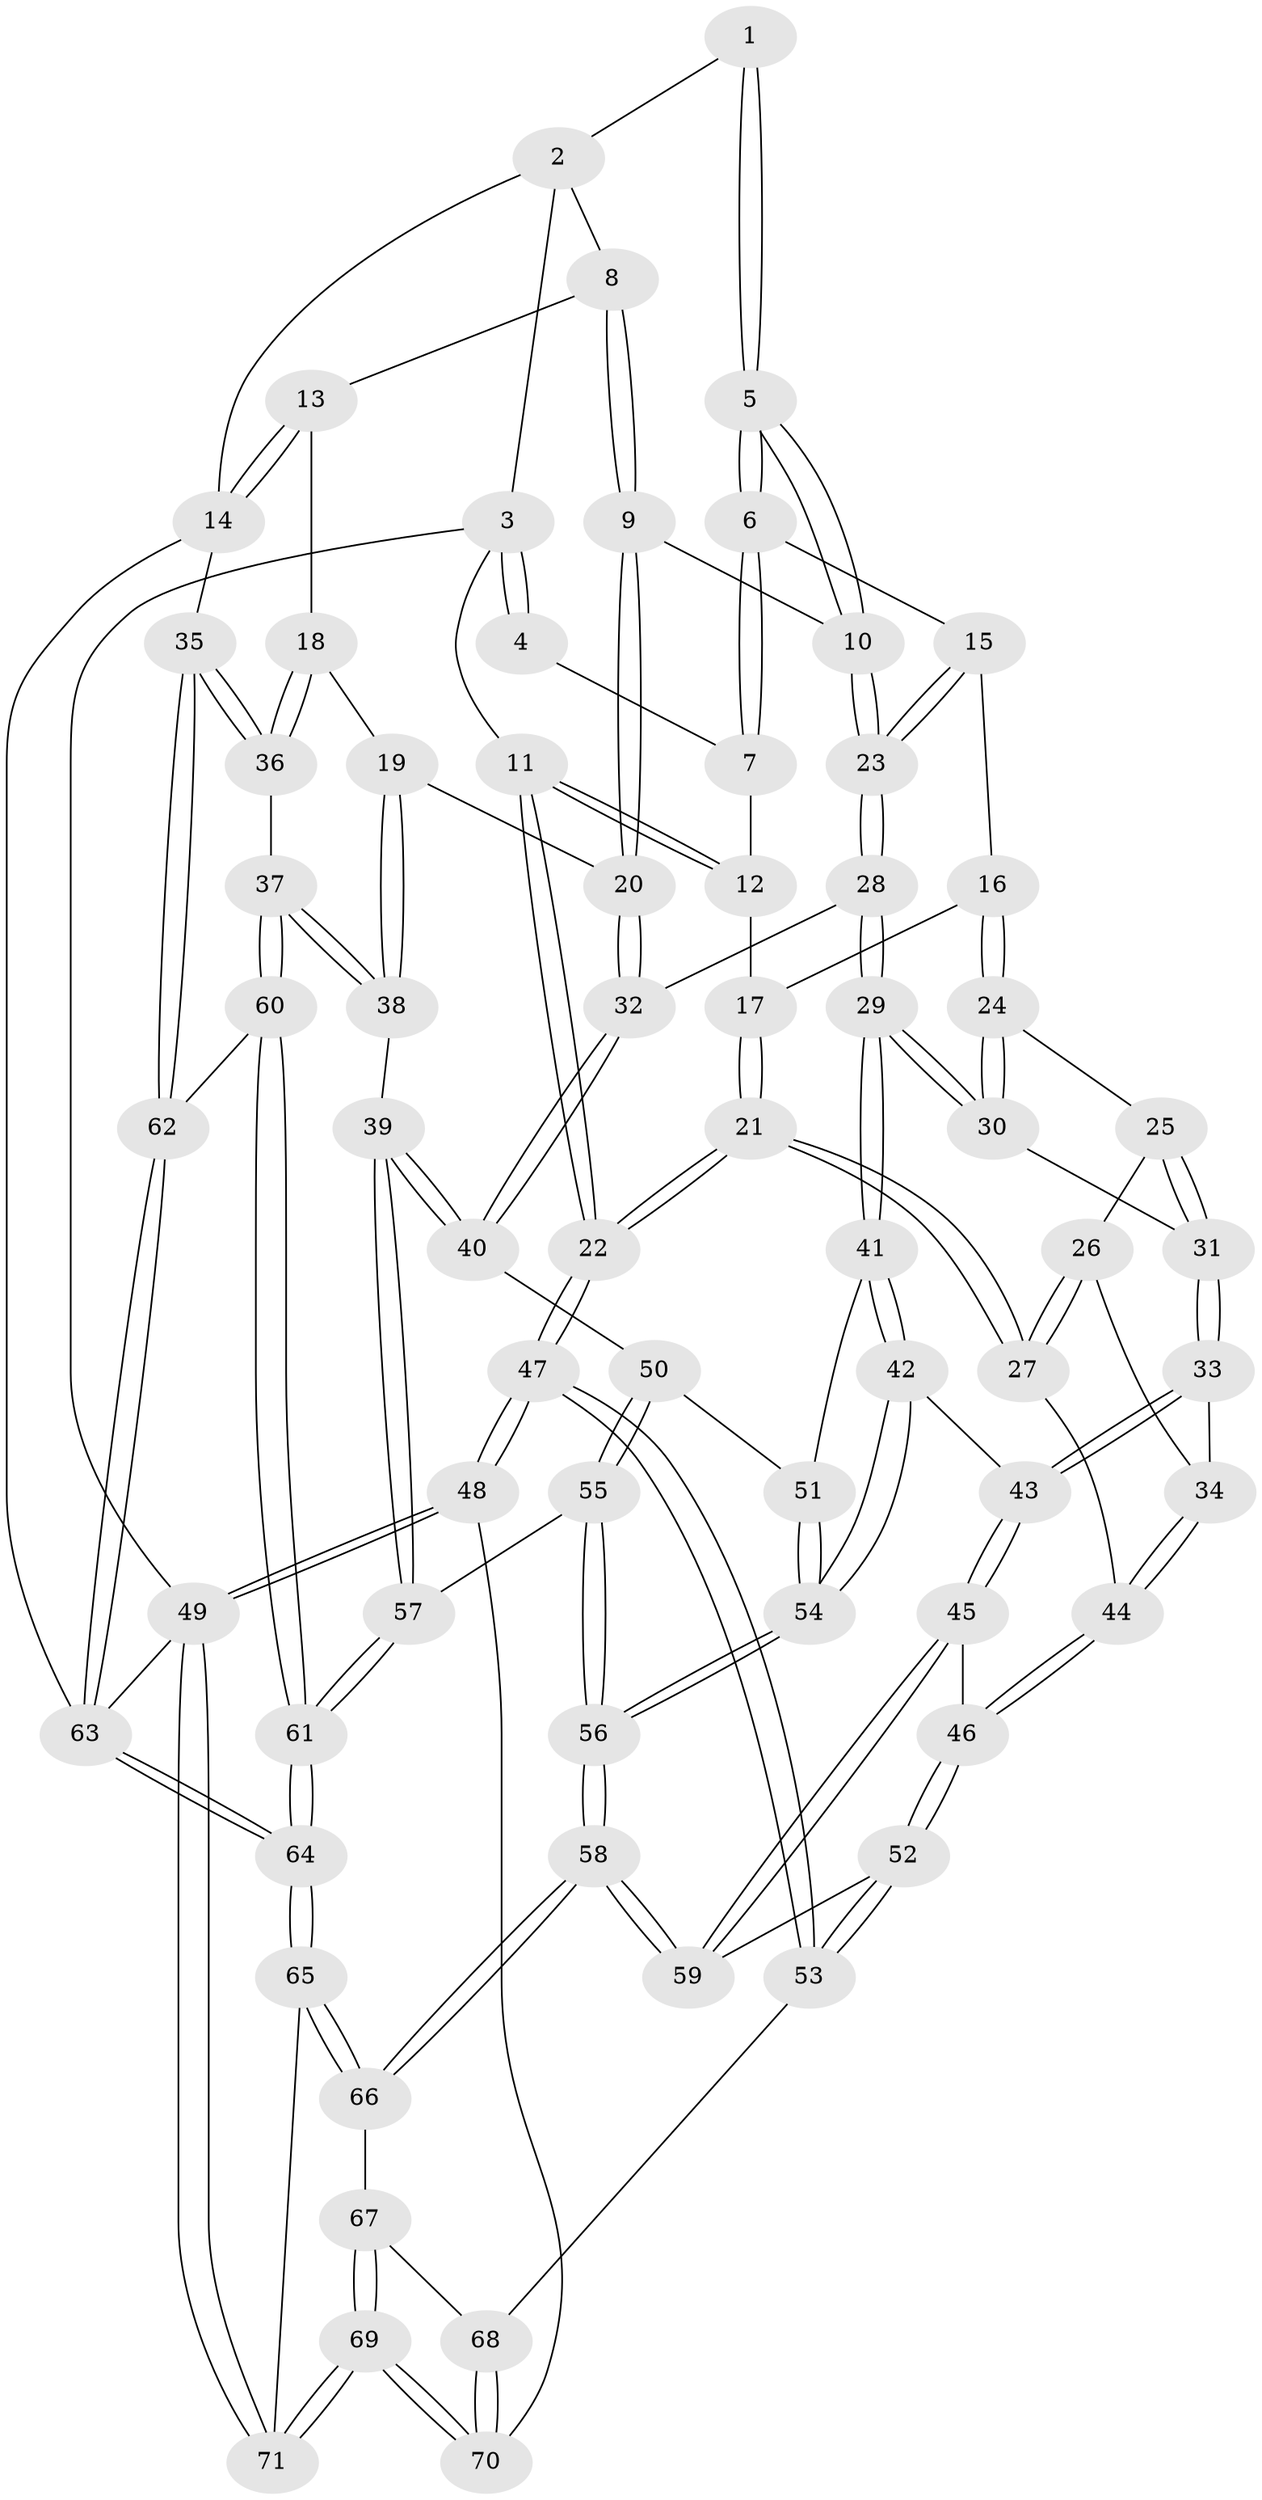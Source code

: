 // Generated by graph-tools (version 1.1) at 2025/00/03/09/25 05:00:13]
// undirected, 71 vertices, 174 edges
graph export_dot {
graph [start="1"]
  node [color=gray90,style=filled];
  1 [pos="+0.3205290195065972+0"];
  2 [pos="+0.7026476266551053+0"];
  3 [pos="+0+0"];
  4 [pos="+0.3065693465223086+0"];
  5 [pos="+0.5235855455686719+0.18007609251094375"];
  6 [pos="+0.4324018300868157+0.17402738737131912"];
  7 [pos="+0.2951353701154807+0"];
  8 [pos="+0.7057280589214597+0.017643776924353375"];
  9 [pos="+0.5998256138813175+0.18882153074335298"];
  10 [pos="+0.548183510386112+0.18753960848171575"];
  11 [pos="+0+0"];
  12 [pos="+0.20362682082928052+0.13606030879402692"];
  13 [pos="+0.9312413453973692+0.13711185241816595"];
  14 [pos="+1+0.15081609849886796"];
  15 [pos="+0.2926065682891388+0.23251159754592932"];
  16 [pos="+0.2814640674605685+0.23440173239466214"];
  17 [pos="+0.21482503032733263+0.1793252497399527"];
  18 [pos="+0.8061603248837108+0.3332047089760908"];
  19 [pos="+0.6551463774214354+0.282518847043374"];
  20 [pos="+0.6396465506396466+0.2752018101420229"];
  21 [pos="+0+0.34668690386022144"];
  22 [pos="+0+0.3376771100407271"];
  23 [pos="+0.4113798661607385+0.3657533652977527"];
  24 [pos="+0.2685688875382096+0.28004823654091876"];
  25 [pos="+0.24299230451719553+0.3114938932122171"];
  26 [pos="+0.16342668640865995+0.34933293806334703"];
  27 [pos="+0+0.37059438223049385"];
  28 [pos="+0.39878989836451884+0.4269295935318719"];
  29 [pos="+0.39169377809781797+0.4340393097302694"];
  30 [pos="+0.33985101815683494+0.40164779946710927"];
  31 [pos="+0.2481309617439172+0.41743059240072894"];
  32 [pos="+0.5878356764879938+0.411116296607689"];
  33 [pos="+0.23622543029799276+0.4352269473034806"];
  34 [pos="+0.22201230598882402+0.4356882324410043"];
  35 [pos="+1+0.4769716916886052"];
  36 [pos="+0.9386316074739666+0.47342709779421105"];
  37 [pos="+0.8049025562271966+0.5664226358308807"];
  38 [pos="+0.7632104504083598+0.5520794286571822"];
  39 [pos="+0.6704392989103696+0.5376365511882423"];
  40 [pos="+0.5919014568720241+0.45334303198058584"];
  41 [pos="+0.3898304558291585+0.44449304365186365"];
  42 [pos="+0.330470260991526+0.5404360416612735"];
  43 [pos="+0.3017165637088226+0.5414649076764273"];
  44 [pos="+0.12461014990485161+0.47986812844001325"];
  45 [pos="+0.24538488904704756+0.5710199337271004"];
  46 [pos="+0.13574414154507408+0.505347431019125"];
  47 [pos="+0+0.7084452040181088"];
  48 [pos="+0+0.8075930505128665"];
  49 [pos="+0+1"];
  50 [pos="+0.5122325895358106+0.5422445529839103"];
  51 [pos="+0.5115452256377571+0.5419932176043928"];
  52 [pos="+0.058849551214422834+0.7040323281379623"];
  53 [pos="+0.008944866535746478+0.728167116791087"];
  54 [pos="+0.35355175720034293+0.5689438695848007"];
  55 [pos="+0.5248958587946203+0.6609578140826772"];
  56 [pos="+0.41224842508194026+0.6980052749817247"];
  57 [pos="+0.5698642418194079+0.6760965362270859"];
  58 [pos="+0.3492694585100456+0.8010224746952138"];
  59 [pos="+0.19747906635886642+0.6848452886758579"];
  60 [pos="+0.7679364562960874+0.7554360306453092"];
  61 [pos="+0.713095099928273+0.833773173915215"];
  62 [pos="+1+0.7012863188490431"];
  63 [pos="+1+1"];
  64 [pos="+0.6931571273448669+1"];
  65 [pos="+0.4648932685525684+1"];
  66 [pos="+0.3506685720124016+0.8269031434732284"];
  67 [pos="+0.1545913566214976+0.8490027755940506"];
  68 [pos="+0.0633723199803558+0.7936820447024995"];
  69 [pos="+0.16800199438744512+1"];
  70 [pos="+0.09014884807200806+0.9837229443717587"];
  71 [pos="+0.23598652479275148+1"];
  1 -- 2;
  1 -- 5;
  1 -- 5;
  2 -- 3;
  2 -- 8;
  2 -- 14;
  3 -- 4;
  3 -- 4;
  3 -- 11;
  3 -- 49;
  4 -- 7;
  5 -- 6;
  5 -- 6;
  5 -- 10;
  5 -- 10;
  6 -- 7;
  6 -- 7;
  6 -- 15;
  7 -- 12;
  8 -- 9;
  8 -- 9;
  8 -- 13;
  9 -- 10;
  9 -- 20;
  9 -- 20;
  10 -- 23;
  10 -- 23;
  11 -- 12;
  11 -- 12;
  11 -- 22;
  11 -- 22;
  12 -- 17;
  13 -- 14;
  13 -- 14;
  13 -- 18;
  14 -- 35;
  14 -- 63;
  15 -- 16;
  15 -- 23;
  15 -- 23;
  16 -- 17;
  16 -- 24;
  16 -- 24;
  17 -- 21;
  17 -- 21;
  18 -- 19;
  18 -- 36;
  18 -- 36;
  19 -- 20;
  19 -- 38;
  19 -- 38;
  20 -- 32;
  20 -- 32;
  21 -- 22;
  21 -- 22;
  21 -- 27;
  21 -- 27;
  22 -- 47;
  22 -- 47;
  23 -- 28;
  23 -- 28;
  24 -- 25;
  24 -- 30;
  24 -- 30;
  25 -- 26;
  25 -- 31;
  25 -- 31;
  26 -- 27;
  26 -- 27;
  26 -- 34;
  27 -- 44;
  28 -- 29;
  28 -- 29;
  28 -- 32;
  29 -- 30;
  29 -- 30;
  29 -- 41;
  29 -- 41;
  30 -- 31;
  31 -- 33;
  31 -- 33;
  32 -- 40;
  32 -- 40;
  33 -- 34;
  33 -- 43;
  33 -- 43;
  34 -- 44;
  34 -- 44;
  35 -- 36;
  35 -- 36;
  35 -- 62;
  35 -- 62;
  36 -- 37;
  37 -- 38;
  37 -- 38;
  37 -- 60;
  37 -- 60;
  38 -- 39;
  39 -- 40;
  39 -- 40;
  39 -- 57;
  39 -- 57;
  40 -- 50;
  41 -- 42;
  41 -- 42;
  41 -- 51;
  42 -- 43;
  42 -- 54;
  42 -- 54;
  43 -- 45;
  43 -- 45;
  44 -- 46;
  44 -- 46;
  45 -- 46;
  45 -- 59;
  45 -- 59;
  46 -- 52;
  46 -- 52;
  47 -- 48;
  47 -- 48;
  47 -- 53;
  47 -- 53;
  48 -- 49;
  48 -- 49;
  48 -- 70;
  49 -- 71;
  49 -- 71;
  49 -- 63;
  50 -- 51;
  50 -- 55;
  50 -- 55;
  51 -- 54;
  51 -- 54;
  52 -- 53;
  52 -- 53;
  52 -- 59;
  53 -- 68;
  54 -- 56;
  54 -- 56;
  55 -- 56;
  55 -- 56;
  55 -- 57;
  56 -- 58;
  56 -- 58;
  57 -- 61;
  57 -- 61;
  58 -- 59;
  58 -- 59;
  58 -- 66;
  58 -- 66;
  60 -- 61;
  60 -- 61;
  60 -- 62;
  61 -- 64;
  61 -- 64;
  62 -- 63;
  62 -- 63;
  63 -- 64;
  63 -- 64;
  64 -- 65;
  64 -- 65;
  65 -- 66;
  65 -- 66;
  65 -- 71;
  66 -- 67;
  67 -- 68;
  67 -- 69;
  67 -- 69;
  68 -- 70;
  68 -- 70;
  69 -- 70;
  69 -- 70;
  69 -- 71;
  69 -- 71;
}
